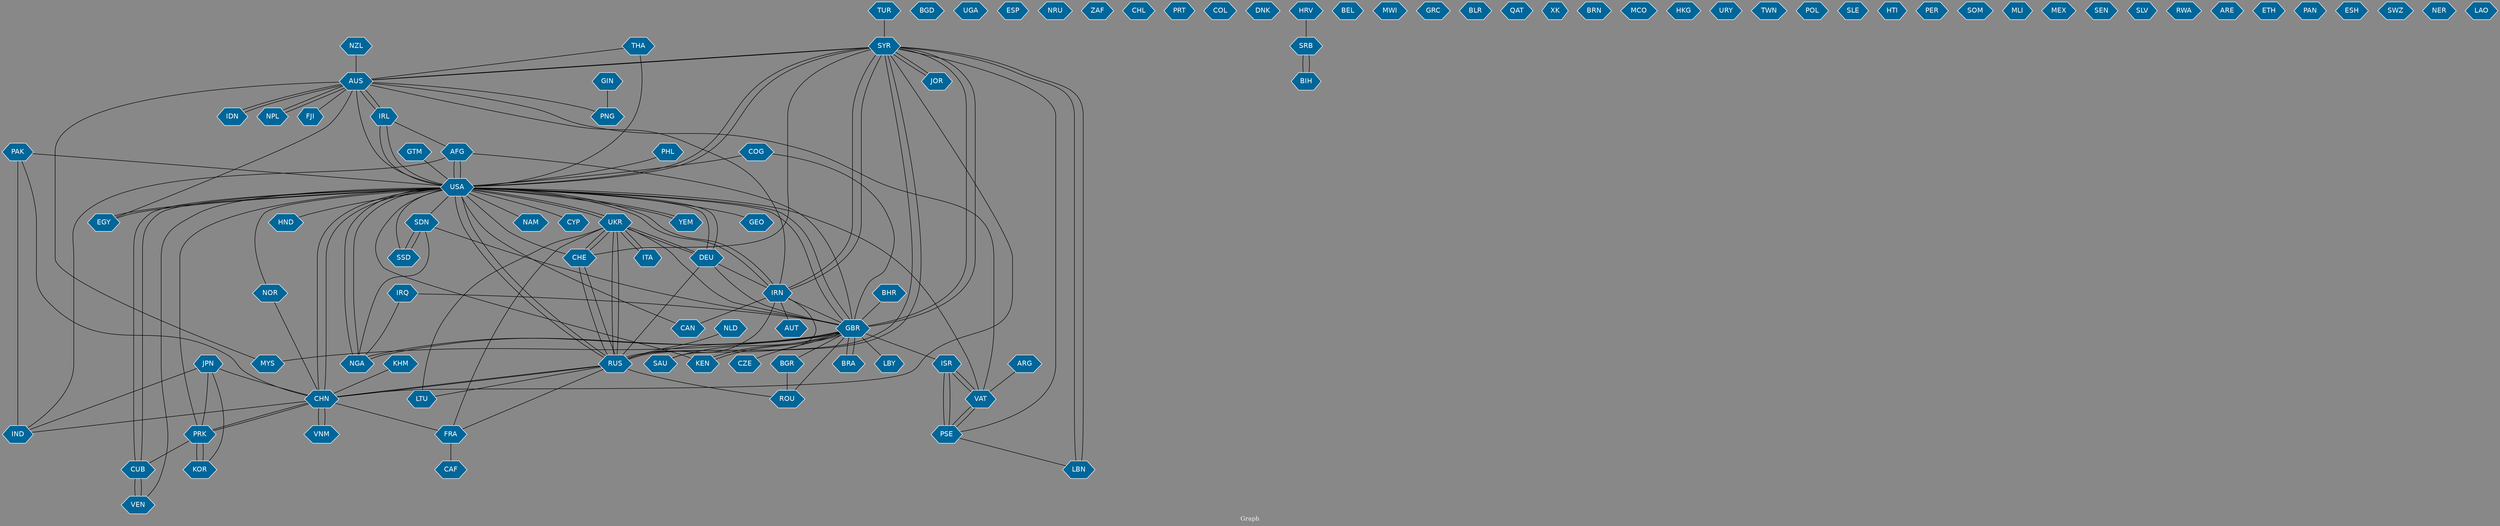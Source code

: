 // Countries together in item graph
graph {
	graph [bgcolor="#888888" fontcolor=white fontsize=12 label="Graph" outputorder=edgesfirst overlap=prism]
	node [color=white fillcolor="#006699" fontcolor=white fontname=Helvetica shape=hexagon style=filled]
	edge [arrowhead=open color=black fontcolor=white fontname=Courier fontsize=12]
		TUR [label=TUR]
		BGD [label=BGD]
		JPN [label=JPN]
		AUS [label=AUS]
		MYS [label=MYS]
		USA [label=USA]
		UKR [label=UKR]
		PRK [label=PRK]
		UGA [label=UGA]
		RUS [label=RUS]
		NLD [label=NLD]
		ESP [label=ESP]
		NRU [label=NRU]
		DEU [label=DEU]
		IRL [label=IRL]
		GBR [label=GBR]
		VAT [label=VAT]
		CHN [label=CHN]
		IND [label=IND]
		ZAF [label=ZAF]
		PAK [label=PAK]
		EGY [label=EGY]
		VNM [label=VNM]
		LBY [label=LBY]
		ITA [label=ITA]
		IRN [label=IRN]
		KOR [label=KOR]
		LBN [label=LBN]
		SYR [label=SYR]
		AFG [label=AFG]
		ISR [label=ISR]
		LTU [label=LTU]
		FRA [label=FRA]
		ROU [label=ROU]
		CHL [label=CHL]
		NGA [label=NGA]
		CUB [label=CUB]
		PRT [label=PRT]
		IDN [label=IDN]
		CZE [label=CZE]
		KEN [label=KEN]
		SDN [label=SDN]
		SSD [label=SSD]
		COL [label=COL]
		THA [label=THA]
		NPL [label=NPL]
		BRA [label=BRA]
		DNK [label=DNK]
		CHE [label=CHE]
		KHM [label=KHM]
		PSE [label=PSE]
		ARG [label=ARG]
		PHL [label=PHL]
		COG [label=COG]
		HRV [label=HRV]
		SRB [label=SRB]
		BEL [label=BEL]
		JOR [label=JOR]
		NZL [label=NZL]
		MWI [label=MWI]
		GRC [label=GRC]
		PNG [label=PNG]
		BLR [label=BLR]
		QAT [label=QAT]
		CAN [label=CAN]
		VEN [label=VEN]
		XK [label=XK]
		BRN [label=BRN]
		MCO [label=MCO]
		YEM [label=YEM]
		IRQ [label=IRQ]
		SAU [label=SAU]
		NOR [label=NOR]
		BIH [label=BIH]
		HKG [label=HKG]
		GEO [label=GEO]
		GTM [label=GTM]
		URY [label=URY]
		AUT [label=AUT]
		TWN [label=TWN]
		POL [label=POL]
		HND [label=HND]
		NAM [label=NAM]
		SLE [label=SLE]
		HTI [label=HTI]
		BGR [label=BGR]
		GIN [label=GIN]
		PER [label=PER]
		SOM [label=SOM]
		BHR [label=BHR]
		MLI [label=MLI]
		FJI [label=FJI]
		MEX [label=MEX]
		SEN [label=SEN]
		CAF [label=CAF]
		SLV [label=SLV]
		RWA [label=RWA]
		CYP [label=CYP]
		ARE [label=ARE]
		ETH [label=ETH]
		PAN [label=PAN]
		ESH [label=ESH]
		SWZ [label=SWZ]
		NER [label=NER]
		LAO [label=LAO]
			UKR -- FRA [weight=1]
			IRQ -- GBR [weight=1]
			VEN -- USA [weight=1]
			RUS -- LTU [weight=1]
			PSE -- LBN [weight=1]
			USA -- VAT [weight=1]
			USA -- CYP [weight=1]
			CHE -- RUS [weight=2]
			PRK -- CHN [weight=1]
			THA -- USA [weight=2]
			TUR -- SYR [weight=1]
			CHE -- SYR [weight=1]
			GBR -- CZE [weight=1]
			GBR -- KEN [weight=2]
			BIH -- SRB [weight=1]
			GBR -- ROU [weight=1]
			USA -- NGA [weight=9]
			ISR -- VAT [weight=2]
			DEU -- GBR [weight=1]
			IRN -- SAU [weight=1]
			AFG -- USA [weight=4]
			ARG -- VAT [weight=1]
			EGY -- AUS [weight=1]
			PSE -- VAT [weight=1]
			GBR -- BGR [weight=1]
			SYR -- LBN [weight=2]
			HRV -- SRB [weight=1]
			SDN -- NGA [weight=1]
			VNM -- CHN [weight=5]
			CHN -- PRK [weight=1]
			SDN -- SSD [weight=5]
			USA -- YEM [weight=1]
			JPN -- CHN [weight=1]
			ITA -- UKR [weight=1]
			PAK -- CHN [weight=1]
			NOR -- CHN [weight=1]
			PAK -- IND [weight=6]
			SYR -- IRN [weight=1]
			USA -- UKR [weight=5]
			USA -- IRN [weight=2]
			KOR -- PRK [weight=1]
			USA -- AFG [weight=9]
			DEU -- RUS [weight=1]
			CHN -- USA [weight=7]
			GTM -- USA [weight=1]
			USA -- CHE [weight=1]
			THA -- AUS [weight=1]
			RUS -- SYR [weight=1]
			BRA -- GBR [weight=1]
			JOR -- SYR [weight=1]
			CHN -- IND [weight=3]
			GBR -- ISR [weight=1]
			GBR -- LBY [weight=1]
			IRL -- AUS [weight=1]
			USA -- SYR [weight=1]
			AUS -- IRL [weight=1]
			IRN -- AUT [weight=1]
			JPN -- PRK [weight=1]
			EGY -- USA [weight=1]
			LBN -- SYR [weight=1]
			UKR -- USA [weight=5]
			USA -- RUS [weight=5]
			SYR -- RUS [weight=1]
			PSE -- ISR [weight=3]
			CHN -- FRA [weight=1]
			USA -- HND [weight=2]
			GBR -- RUS [weight=1]
			VAT -- ISR [weight=4]
			JPN -- IND [weight=1]
			USA -- NOR [weight=1]
			AUS -- IDN [weight=4]
			NGA -- GBR [weight=3]
			KEN -- USA [weight=1]
			CUB -- VEN [weight=1]
			AUS -- PNG [weight=1]
			GBR -- SYR [weight=1]
			IDN -- AUS [weight=1]
			KEN -- GBR [weight=1]
			IRN -- RUS [weight=1]
			GIN -- PNG [weight=1]
			ISR -- PSE [weight=4]
			PHL -- USA [weight=1]
			GBR -- BRA [weight=1]
			PAK -- USA [weight=2]
			NPL -- AUS [weight=1]
			CUB -- USA [weight=3]
			AUS -- IRN [weight=1]
			BHR -- GBR [weight=1]
			VAT -- AUS [weight=1]
			SDN -- GBR [weight=1]
			NLD -- RUS [weight=2]
			UKR -- CHE [weight=1]
			GBR -- AFG [weight=1]
			SYR -- JOR [weight=1]
			NGA -- USA [weight=4]
			UKR -- DEU [weight=2]
			IRQ -- NGA [weight=1]
			DEU -- IRN [weight=1]
			GBR -- SAU [weight=1]
			PRK -- KOR [weight=2]
			RUS -- UKR [weight=31]
			IRN -- USA [weight=1]
			SYR -- PSE [weight=1]
			KHM -- CHN [weight=2]
			IRN -- GBR [weight=3]
			USA -- GEO [weight=1]
			GBR -- USA [weight=6]
			USA -- DEU [weight=1]
			USA -- SDN [weight=2]
			VEN -- CUB [weight=1]
			IRN -- SYR [weight=1]
			AUS -- NPL [weight=1]
			USA -- PRK [weight=4]
			SYR -- AUS [weight=2]
			USA -- AUS [weight=2]
			SYR -- USA [weight=2]
			DEU -- UKR [weight=2]
			AUS -- FJI [weight=1]
			UKR -- RUS [weight=39]
			USA -- CAN [weight=1]
			UKR -- LTU [weight=1]
			SRB -- BIH [weight=3]
			USA -- EGY [weight=2]
			IRL -- AFG [weight=1]
			COG -- USA [weight=1]
			RUS -- FRA [weight=1]
			COG -- GBR [weight=1]
			NZL -- AUS [weight=1]
			GBR -- MYS [weight=1]
			RUS -- CHE [weight=1]
			UKR -- ITA [weight=1]
			AUS -- SYR [weight=2]
			USA -- IRL [weight=2]
			IRL -- USA [weight=1]
			USA -- NAM [weight=1]
			GBR -- UKR [weight=2]
			RUS -- ROU [weight=1]
			FRA -- CAF [weight=1]
			VAT -- PSE [weight=2]
			YEM -- USA [weight=2]
			CHN -- RUS [weight=3]
			RUS -- USA [weight=5]
			CHE -- UKR [weight=2]
			USA -- CUB [weight=3]
			DEU -- USA [weight=2]
			BGR -- ROU [weight=1]
			PRK -- CUB [weight=1]
			GBR -- NGA [weight=5]
			USA -- CHN [weight=5]
			CHN -- SYR [weight=1]
			CHN -- VNM [weight=3]
			USA -- SSD [weight=2]
			SYR -- GBR [weight=1]
			SSD -- SDN [weight=4]
			USA -- GBR [weight=4]
			RUS -- CHN [weight=2]
			IRN -- CAN [weight=1]
			JPN -- KOR [weight=1]
			IND -- AFG [weight=1]
			AUS -- MYS [weight=1]
}